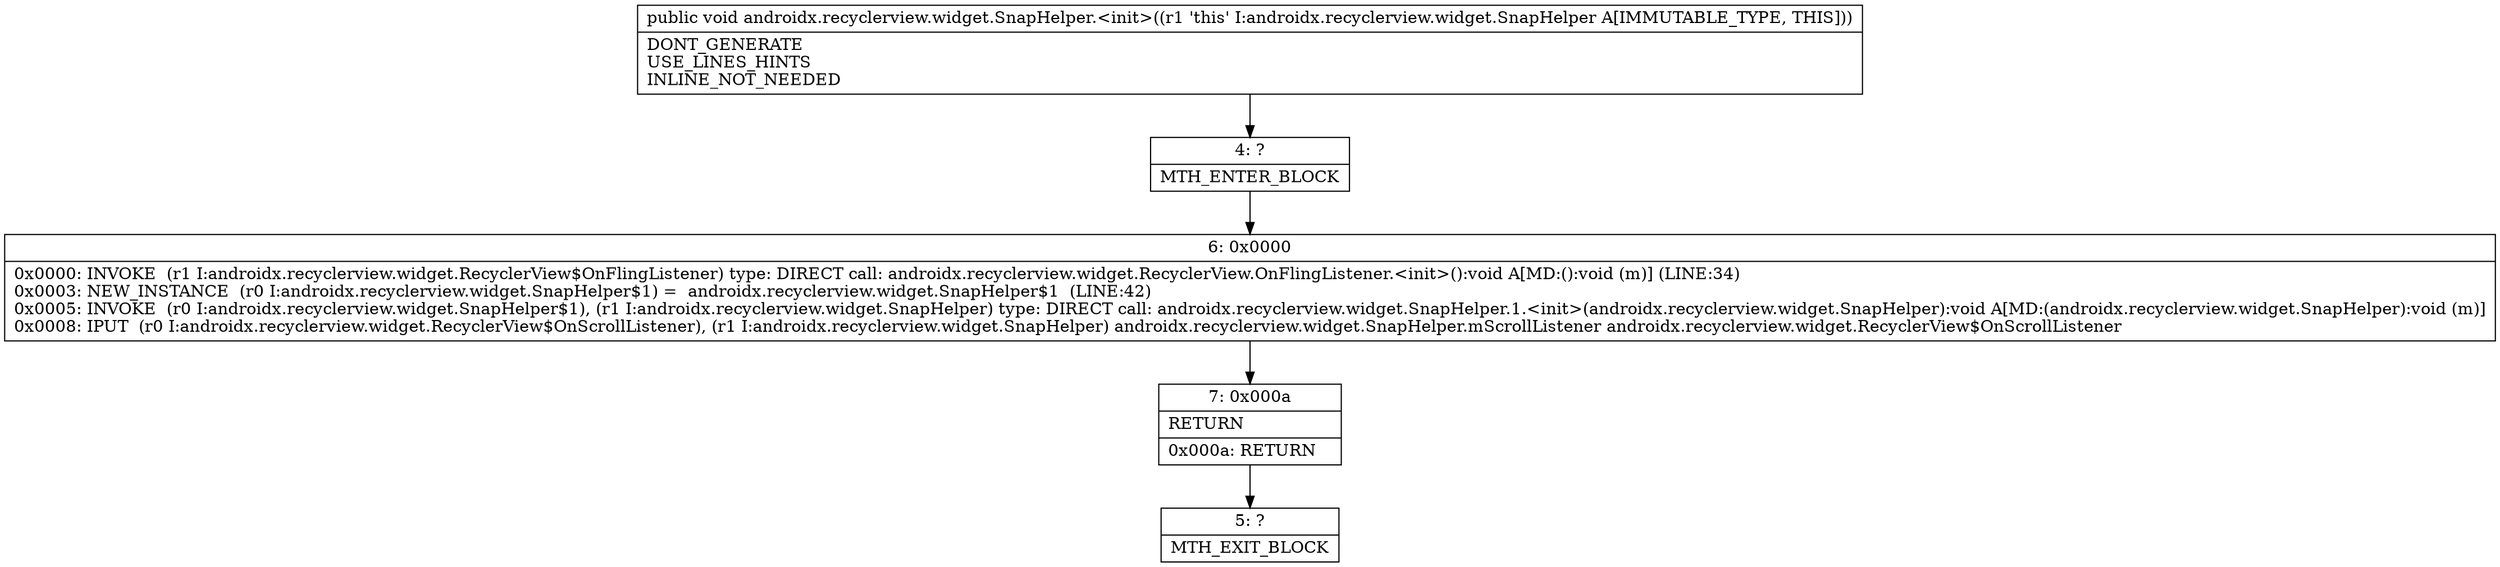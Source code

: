 digraph "CFG forandroidx.recyclerview.widget.SnapHelper.\<init\>()V" {
Node_4 [shape=record,label="{4\:\ ?|MTH_ENTER_BLOCK\l}"];
Node_6 [shape=record,label="{6\:\ 0x0000|0x0000: INVOKE  (r1 I:androidx.recyclerview.widget.RecyclerView$OnFlingListener) type: DIRECT call: androidx.recyclerview.widget.RecyclerView.OnFlingListener.\<init\>():void A[MD:():void (m)] (LINE:34)\l0x0003: NEW_INSTANCE  (r0 I:androidx.recyclerview.widget.SnapHelper$1) =  androidx.recyclerview.widget.SnapHelper$1  (LINE:42)\l0x0005: INVOKE  (r0 I:androidx.recyclerview.widget.SnapHelper$1), (r1 I:androidx.recyclerview.widget.SnapHelper) type: DIRECT call: androidx.recyclerview.widget.SnapHelper.1.\<init\>(androidx.recyclerview.widget.SnapHelper):void A[MD:(androidx.recyclerview.widget.SnapHelper):void (m)]\l0x0008: IPUT  (r0 I:androidx.recyclerview.widget.RecyclerView$OnScrollListener), (r1 I:androidx.recyclerview.widget.SnapHelper) androidx.recyclerview.widget.SnapHelper.mScrollListener androidx.recyclerview.widget.RecyclerView$OnScrollListener \l}"];
Node_7 [shape=record,label="{7\:\ 0x000a|RETURN\l|0x000a: RETURN   \l}"];
Node_5 [shape=record,label="{5\:\ ?|MTH_EXIT_BLOCK\l}"];
MethodNode[shape=record,label="{public void androidx.recyclerview.widget.SnapHelper.\<init\>((r1 'this' I:androidx.recyclerview.widget.SnapHelper A[IMMUTABLE_TYPE, THIS]))  | DONT_GENERATE\lUSE_LINES_HINTS\lINLINE_NOT_NEEDED\l}"];
MethodNode -> Node_4;Node_4 -> Node_6;
Node_6 -> Node_7;
Node_7 -> Node_5;
}

